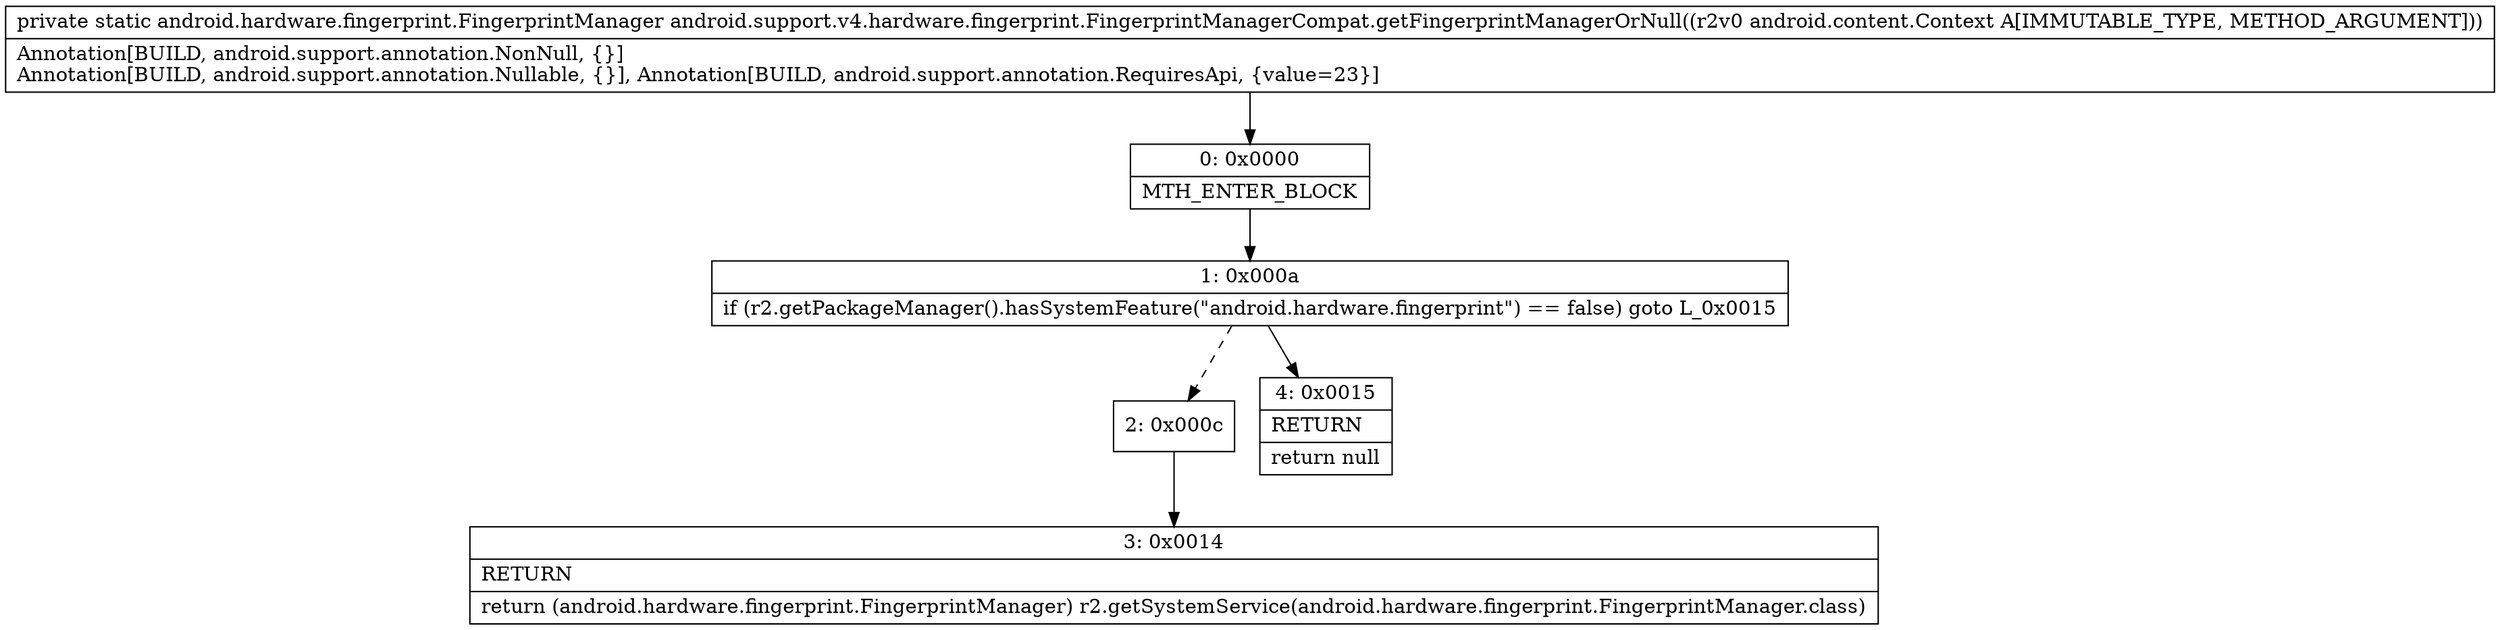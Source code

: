 digraph "CFG forandroid.support.v4.hardware.fingerprint.FingerprintManagerCompat.getFingerprintManagerOrNull(Landroid\/content\/Context;)Landroid\/hardware\/fingerprint\/FingerprintManager;" {
Node_0 [shape=record,label="{0\:\ 0x0000|MTH_ENTER_BLOCK\l}"];
Node_1 [shape=record,label="{1\:\ 0x000a|if (r2.getPackageManager().hasSystemFeature(\"android.hardware.fingerprint\") == false) goto L_0x0015\l}"];
Node_2 [shape=record,label="{2\:\ 0x000c}"];
Node_3 [shape=record,label="{3\:\ 0x0014|RETURN\l|return (android.hardware.fingerprint.FingerprintManager) r2.getSystemService(android.hardware.fingerprint.FingerprintManager.class)\l}"];
Node_4 [shape=record,label="{4\:\ 0x0015|RETURN\l|return null\l}"];
MethodNode[shape=record,label="{private static android.hardware.fingerprint.FingerprintManager android.support.v4.hardware.fingerprint.FingerprintManagerCompat.getFingerprintManagerOrNull((r2v0 android.content.Context A[IMMUTABLE_TYPE, METHOD_ARGUMENT]))  | Annotation[BUILD, android.support.annotation.NonNull, \{\}]\lAnnotation[BUILD, android.support.annotation.Nullable, \{\}], Annotation[BUILD, android.support.annotation.RequiresApi, \{value=23\}]\l}"];
MethodNode -> Node_0;
Node_0 -> Node_1;
Node_1 -> Node_2[style=dashed];
Node_1 -> Node_4;
Node_2 -> Node_3;
}

